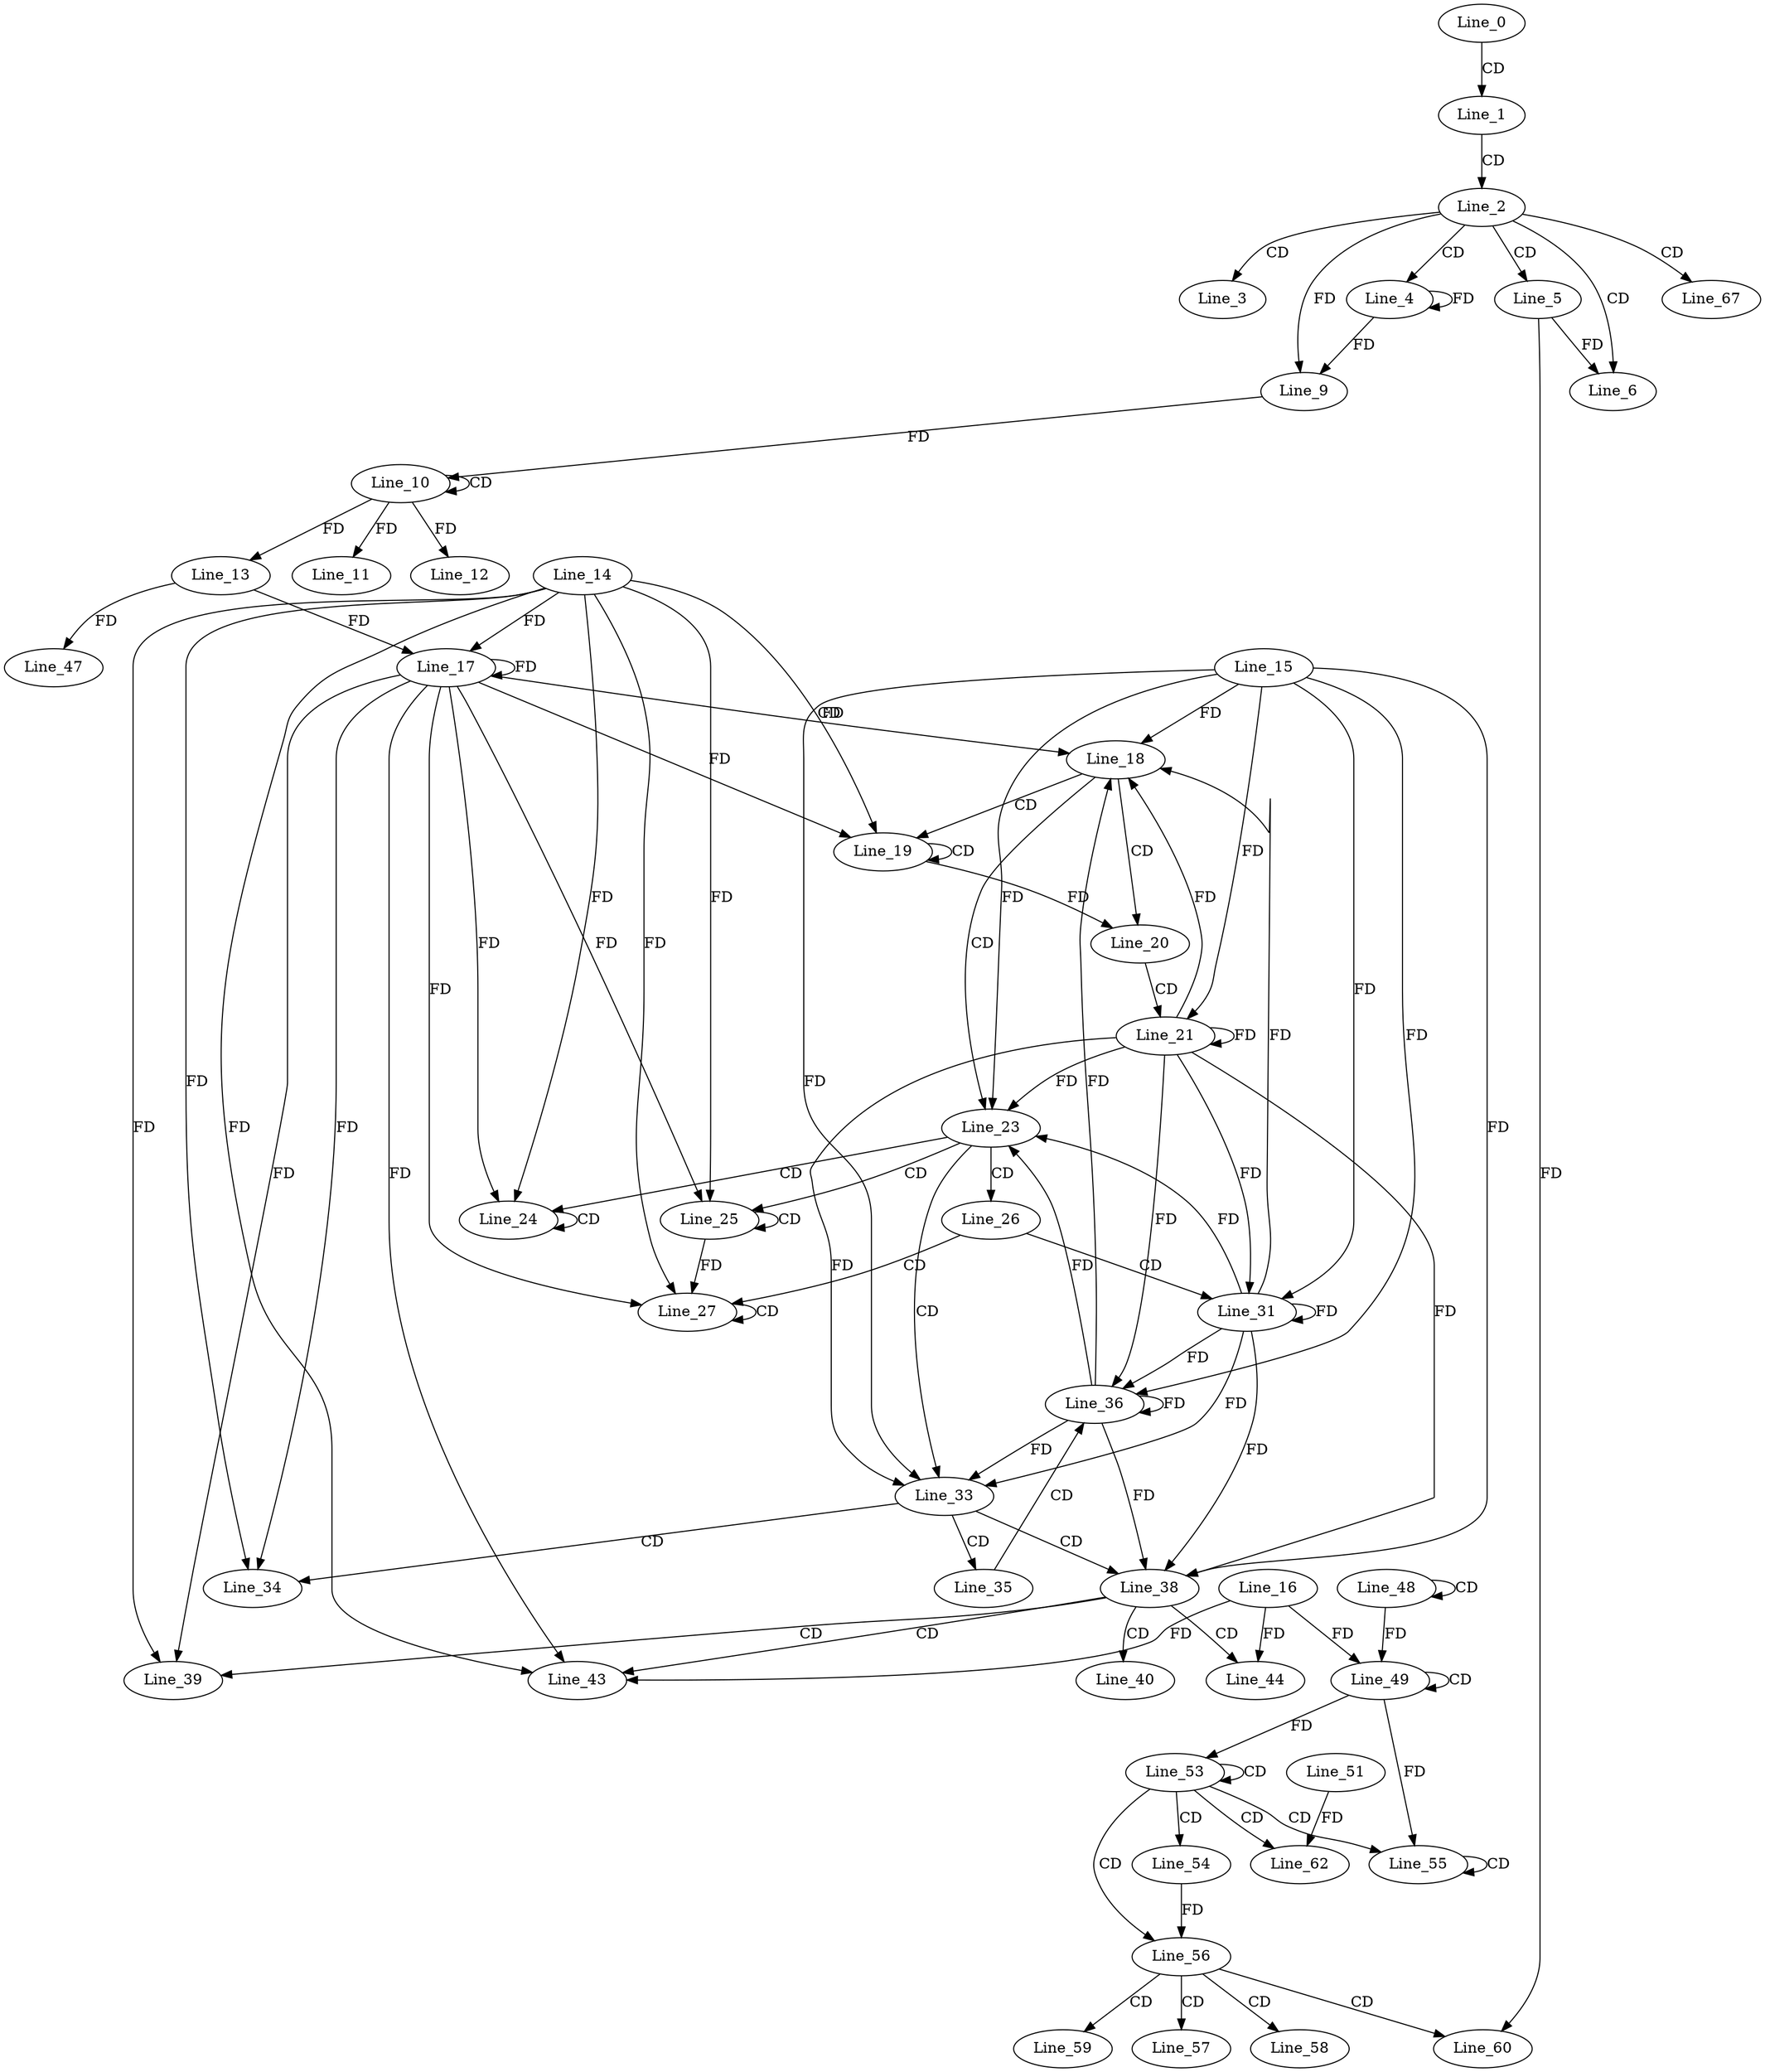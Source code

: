digraph G {
  Line_0;
  Line_1;
  Line_2;
  Line_3;
  Line_4;
  Line_4;
  Line_5;
  Line_6;
  Line_9;
  Line_10;
  Line_10;
  Line_9;
  Line_11;
  Line_12;
  Line_13;
  Line_17;
  Line_14;
  Line_17;
  Line_13;
  Line_17;
  Line_18;
  Line_15;
  Line_19;
  Line_19;
  Line_20;
  Line_21;
  Line_23;
  Line_24;
  Line_24;
  Line_25;
  Line_25;
  Line_26;
  Line_27;
  Line_27;
  Line_31;
  Line_33;
  Line_34;
  Line_35;
  Line_36;
  Line_38;
  Line_39;
  Line_40;
  Line_43;
  Line_16;
  Line_44;
  Line_47;
  Line_48;
  Line_48;
  Line_49;
  Line_49;
  Line_53;
  Line_53;
  Line_54;
  Line_55;
  Line_55;
  Line_56;
  Line_57;
  Line_58;
  Line_59;
  Line_60;
  Line_62;
  Line_51;
  Line_67;
  Line_0 -> Line_1 [ label="CD" ];
  Line_1 -> Line_2 [ label="CD" ];
  Line_2 -> Line_3 [ label="CD" ];
  Line_2 -> Line_4 [ label="CD" ];
  Line_4 -> Line_4 [ label="FD" ];
  Line_2 -> Line_5 [ label="CD" ];
  Line_2 -> Line_6 [ label="CD" ];
  Line_5 -> Line_6 [ label="FD" ];
  Line_2 -> Line_9 [ label="FD" ];
  Line_4 -> Line_9 [ label="FD" ];
  Line_10 -> Line_10 [ label="CD" ];
  Line_9 -> Line_10 [ label="FD" ];
  Line_10 -> Line_11 [ label="FD" ];
  Line_10 -> Line_12 [ label="FD" ];
  Line_10 -> Line_13 [ label="FD" ];
  Line_17 -> Line_17 [ label="FD" ];
  Line_14 -> Line_17 [ label="FD" ];
  Line_13 -> Line_17 [ label="FD" ];
  Line_17 -> Line_18 [ label="CD" ];
  Line_15 -> Line_18 [ label="FD" ];
  Line_18 -> Line_19 [ label="CD" ];
  Line_19 -> Line_19 [ label="CD" ];
  Line_17 -> Line_19 [ label="FD" ];
  Line_14 -> Line_19 [ label="FD" ];
  Line_18 -> Line_20 [ label="CD" ];
  Line_19 -> Line_20 [ label="FD" ];
  Line_20 -> Line_21 [ label="CD" ];
  Line_21 -> Line_21 [ label="FD" ];
  Line_15 -> Line_21 [ label="FD" ];
  Line_18 -> Line_23 [ label="CD" ];
  Line_21 -> Line_23 [ label="FD" ];
  Line_15 -> Line_23 [ label="FD" ];
  Line_23 -> Line_24 [ label="CD" ];
  Line_24 -> Line_24 [ label="CD" ];
  Line_17 -> Line_24 [ label="FD" ];
  Line_14 -> Line_24 [ label="FD" ];
  Line_23 -> Line_25 [ label="CD" ];
  Line_25 -> Line_25 [ label="CD" ];
  Line_17 -> Line_25 [ label="FD" ];
  Line_14 -> Line_25 [ label="FD" ];
  Line_23 -> Line_26 [ label="CD" ];
  Line_26 -> Line_27 [ label="CD" ];
  Line_27 -> Line_27 [ label="CD" ];
  Line_17 -> Line_27 [ label="FD" ];
  Line_14 -> Line_27 [ label="FD" ];
  Line_25 -> Line_27 [ label="FD" ];
  Line_26 -> Line_31 [ label="CD" ];
  Line_21 -> Line_31 [ label="FD" ];
  Line_31 -> Line_31 [ label="FD" ];
  Line_15 -> Line_31 [ label="FD" ];
  Line_23 -> Line_33 [ label="CD" ];
  Line_21 -> Line_33 [ label="FD" ];
  Line_31 -> Line_33 [ label="FD" ];
  Line_15 -> Line_33 [ label="FD" ];
  Line_33 -> Line_34 [ label="CD" ];
  Line_17 -> Line_34 [ label="FD" ];
  Line_14 -> Line_34 [ label="FD" ];
  Line_33 -> Line_35 [ label="CD" ];
  Line_35 -> Line_36 [ label="CD" ];
  Line_21 -> Line_36 [ label="FD" ];
  Line_31 -> Line_36 [ label="FD" ];
  Line_36 -> Line_36 [ label="FD" ];
  Line_15 -> Line_36 [ label="FD" ];
  Line_33 -> Line_38 [ label="CD" ];
  Line_21 -> Line_38 [ label="FD" ];
  Line_31 -> Line_38 [ label="FD" ];
  Line_36 -> Line_38 [ label="FD" ];
  Line_15 -> Line_38 [ label="FD" ];
  Line_38 -> Line_39 [ label="CD" ];
  Line_17 -> Line_39 [ label="FD" ];
  Line_14 -> Line_39 [ label="FD" ];
  Line_38 -> Line_40 [ label="CD" ];
  Line_38 -> Line_43 [ label="CD" ];
  Line_16 -> Line_43 [ label="FD" ];
  Line_17 -> Line_43 [ label="FD" ];
  Line_14 -> Line_43 [ label="FD" ];
  Line_38 -> Line_44 [ label="CD" ];
  Line_16 -> Line_44 [ label="FD" ];
  Line_13 -> Line_47 [ label="FD" ];
  Line_48 -> Line_48 [ label="CD" ];
  Line_49 -> Line_49 [ label="CD" ];
  Line_48 -> Line_49 [ label="FD" ];
  Line_16 -> Line_49 [ label="FD" ];
  Line_53 -> Line_53 [ label="CD" ];
  Line_49 -> Line_53 [ label="FD" ];
  Line_53 -> Line_54 [ label="CD" ];
  Line_53 -> Line_55 [ label="CD" ];
  Line_55 -> Line_55 [ label="CD" ];
  Line_49 -> Line_55 [ label="FD" ];
  Line_53 -> Line_56 [ label="CD" ];
  Line_54 -> Line_56 [ label="FD" ];
  Line_56 -> Line_57 [ label="CD" ];
  Line_56 -> Line_58 [ label="CD" ];
  Line_56 -> Line_59 [ label="CD" ];
  Line_56 -> Line_60 [ label="CD" ];
  Line_5 -> Line_60 [ label="FD" ];
  Line_53 -> Line_62 [ label="CD" ];
  Line_51 -> Line_62 [ label="FD" ];
  Line_2 -> Line_67 [ label="CD" ];
  Line_21 -> Line_18 [ label="FD" ];
  Line_31 -> Line_18 [ label="FD" ];
  Line_36 -> Line_18 [ label="FD" ];
  Line_31 -> Line_23 [ label="FD" ];
  Line_36 -> Line_23 [ label="FD" ];
  Line_36 -> Line_33 [ label="FD" ];
}
